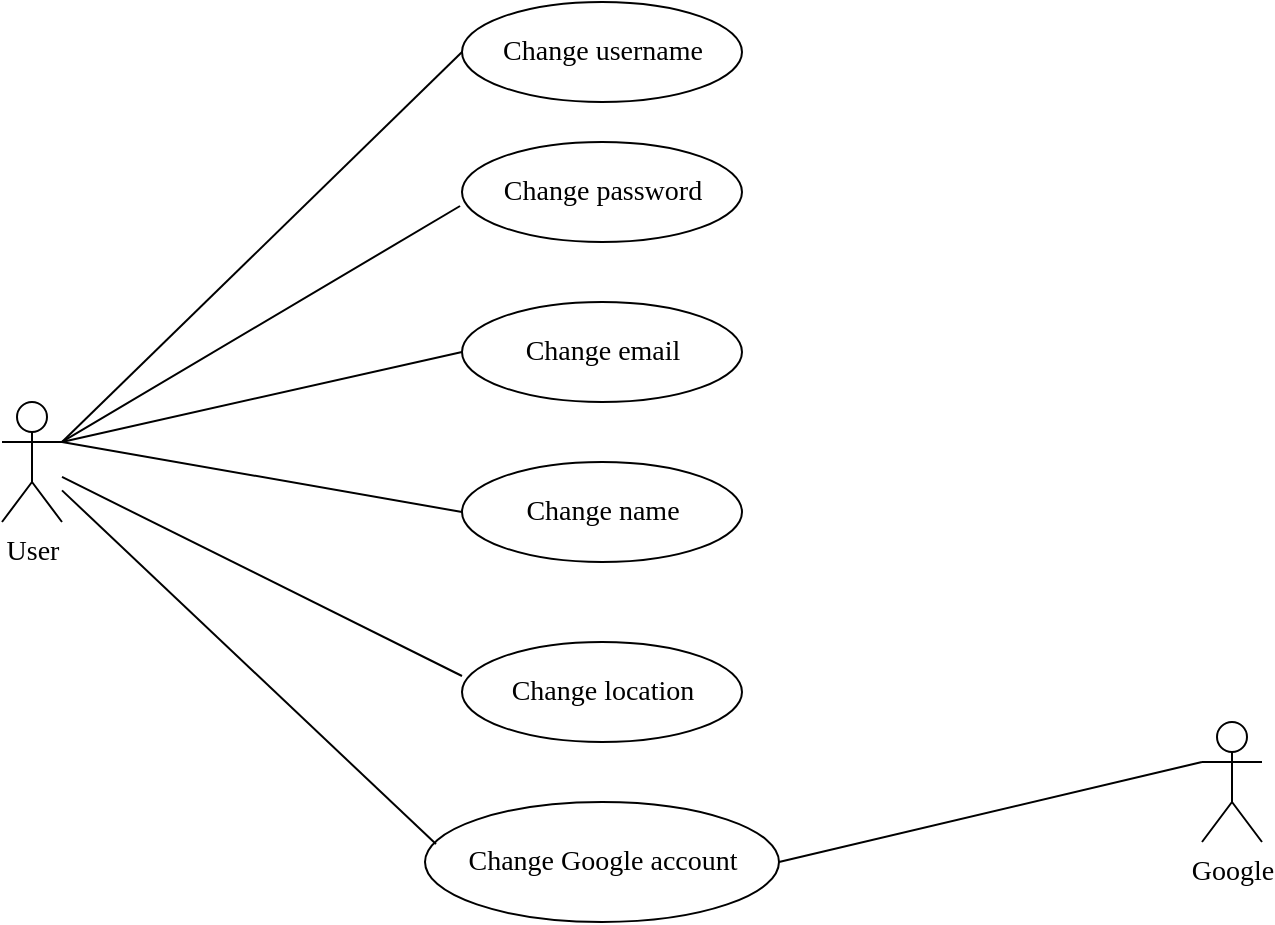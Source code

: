 <mxfile version="13.10.0" type="device"><diagram id="3sx1WKKV82VYRMZDdPXX" name="Page-1"><mxGraphModel dx="868" dy="450" grid="1" gridSize="10" guides="1" tooltips="1" connect="1" arrows="1" fold="1" page="1" pageScale="1" pageWidth="827" pageHeight="1169" math="0" shadow="0"><root><mxCell id="0"/><mxCell id="1" parent="0"/><mxCell id="5ZiQzp7nLF1EeZZBjRsp-1" value="User" style="shape=umlActor;verticalLabelPosition=bottom;verticalAlign=top;html=1;fontFamily=Verdana;fontSize=14;" vertex="1" parent="1"><mxGeometry x="40" y="240" width="30" height="60" as="geometry"/></mxCell><mxCell id="5ZiQzp7nLF1EeZZBjRsp-4" value="Change password" style="shape=ellipse;html=1;dashed=0;whitespace=wrap;perimeter=ellipsePerimeter;fontFamily=Verdana;fontSize=14;" vertex="1" parent="1"><mxGeometry x="270" y="110" width="140" height="50" as="geometry"/></mxCell><mxCell id="5ZiQzp7nLF1EeZZBjRsp-5" value="Change email" style="shape=ellipse;html=1;dashed=0;whitespace=wrap;perimeter=ellipsePerimeter;fontFamily=Verdana;fontSize=14;" vertex="1" parent="1"><mxGeometry x="270" y="190" width="140" height="50" as="geometry"/></mxCell><mxCell id="5ZiQzp7nLF1EeZZBjRsp-6" value="Change name" style="shape=ellipse;html=1;dashed=0;whitespace=wrap;perimeter=ellipsePerimeter;fontFamily=Verdana;fontSize=14;" vertex="1" parent="1"><mxGeometry x="270" y="270" width="140" height="50" as="geometry"/></mxCell><mxCell id="5ZiQzp7nLF1EeZZBjRsp-9" value="Change username" style="shape=ellipse;html=1;dashed=0;whitespace=wrap;perimeter=ellipsePerimeter;fontFamily=Verdana;fontSize=14;" vertex="1" parent="1"><mxGeometry x="270" y="40" width="140" height="50" as="geometry"/></mxCell><mxCell id="5ZiQzp7nLF1EeZZBjRsp-10" value="Change location" style="shape=ellipse;html=1;dashed=0;whitespace=wrap;perimeter=ellipsePerimeter;fontFamily=Verdana;fontSize=14;" vertex="1" parent="1"><mxGeometry x="270" y="360" width="140" height="50" as="geometry"/></mxCell><mxCell id="5ZiQzp7nLF1EeZZBjRsp-11" value="Change Google account" style="shape=ellipse;html=1;dashed=0;whitespace=wrap;perimeter=ellipsePerimeter;fontFamily=Verdana;fontSize=14;" vertex="1" parent="1"><mxGeometry x="251.5" y="440" width="177" height="60" as="geometry"/></mxCell><mxCell id="5ZiQzp7nLF1EeZZBjRsp-12" value="Google" style="shape=umlActor;verticalLabelPosition=bottom;verticalAlign=top;html=1;fontFamily=Verdana;fontSize=14;" vertex="1" parent="1"><mxGeometry x="640" y="400" width="30" height="60" as="geometry"/></mxCell><mxCell id="5ZiQzp7nLF1EeZZBjRsp-15" value="" style="endArrow=none;html=1;fontFamily=Verdana;fontSize=14;exitX=1;exitY=0.333;exitDx=0;exitDy=0;exitPerimeter=0;entryX=0;entryY=0.5;entryDx=0;entryDy=0;" edge="1" parent="1" source="5ZiQzp7nLF1EeZZBjRsp-1" target="5ZiQzp7nLF1EeZZBjRsp-9"><mxGeometry width="50" height="50" relative="1" as="geometry"><mxPoint x="90" y="260" as="sourcePoint"/><mxPoint x="140" y="210" as="targetPoint"/></mxGeometry></mxCell><mxCell id="5ZiQzp7nLF1EeZZBjRsp-16" value="" style="endArrow=none;html=1;fontFamily=Verdana;fontSize=14;exitX=1;exitY=0.333;exitDx=0;exitDy=0;exitPerimeter=0;entryX=-0.007;entryY=0.64;entryDx=0;entryDy=0;entryPerimeter=0;" edge="1" parent="1" source="5ZiQzp7nLF1EeZZBjRsp-1" target="5ZiQzp7nLF1EeZZBjRsp-4"><mxGeometry width="50" height="50" relative="1" as="geometry"><mxPoint x="110" y="270" as="sourcePoint"/><mxPoint x="160" y="220" as="targetPoint"/></mxGeometry></mxCell><mxCell id="5ZiQzp7nLF1EeZZBjRsp-17" value="" style="endArrow=none;html=1;fontFamily=Verdana;fontSize=14;exitX=1;exitY=0.333;exitDx=0;exitDy=0;exitPerimeter=0;entryX=0;entryY=0.5;entryDx=0;entryDy=0;" edge="1" parent="1" source="5ZiQzp7nLF1EeZZBjRsp-1" target="5ZiQzp7nLF1EeZZBjRsp-5"><mxGeometry width="50" height="50" relative="1" as="geometry"><mxPoint x="130" y="300" as="sourcePoint"/><mxPoint x="180" y="250" as="targetPoint"/></mxGeometry></mxCell><mxCell id="5ZiQzp7nLF1EeZZBjRsp-18" value="" style="endArrow=none;html=1;fontFamily=Verdana;fontSize=14;exitX=1;exitY=0.333;exitDx=0;exitDy=0;exitPerimeter=0;entryX=0;entryY=0.5;entryDx=0;entryDy=0;" edge="1" parent="1" source="5ZiQzp7nLF1EeZZBjRsp-1" target="5ZiQzp7nLF1EeZZBjRsp-6"><mxGeometry width="50" height="50" relative="1" as="geometry"><mxPoint x="150" y="320" as="sourcePoint"/><mxPoint x="210" y="260" as="targetPoint"/></mxGeometry></mxCell><mxCell id="5ZiQzp7nLF1EeZZBjRsp-19" value="" style="endArrow=none;html=1;fontFamily=Verdana;fontSize=14;entryX=0;entryY=0.34;entryDx=0;entryDy=0;entryPerimeter=0;" edge="1" parent="1" source="5ZiQzp7nLF1EeZZBjRsp-1" target="5ZiQzp7nLF1EeZZBjRsp-10"><mxGeometry width="50" height="50" relative="1" as="geometry"><mxPoint x="110" y="360" as="sourcePoint"/><mxPoint x="160" y="310" as="targetPoint"/></mxGeometry></mxCell><mxCell id="5ZiQzp7nLF1EeZZBjRsp-20" value="" style="endArrow=none;html=1;fontFamily=Verdana;fontSize=14;entryX=0.031;entryY=0.35;entryDx=0;entryDy=0;entryPerimeter=0;" edge="1" parent="1" source="5ZiQzp7nLF1EeZZBjRsp-1" target="5ZiQzp7nLF1EeZZBjRsp-11"><mxGeometry width="50" height="50" relative="1" as="geometry"><mxPoint x="70" y="390" as="sourcePoint"/><mxPoint x="120" y="340" as="targetPoint"/></mxGeometry></mxCell><mxCell id="5ZiQzp7nLF1EeZZBjRsp-21" value="" style="endArrow=none;html=1;fontFamily=Verdana;fontSize=14;exitX=1;exitY=0.5;exitDx=0;exitDy=0;entryX=0;entryY=0.333;entryDx=0;entryDy=0;entryPerimeter=0;" edge="1" parent="1" source="5ZiQzp7nLF1EeZZBjRsp-11" target="5ZiQzp7nLF1EeZZBjRsp-12"><mxGeometry width="50" height="50" relative="1" as="geometry"><mxPoint x="460" y="470" as="sourcePoint"/><mxPoint x="510" y="420" as="targetPoint"/></mxGeometry></mxCell></root></mxGraphModel></diagram></mxfile>